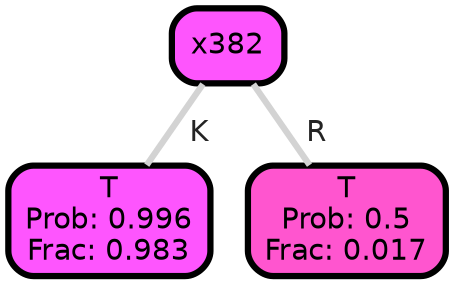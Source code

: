 graph Tree {
node [shape=box, style="filled, rounded",color="black",penwidth="3",fontcolor="black",                 fontname=helvetica] ;
graph [ranksep="0 equally", splines=straight,                 bgcolor=transparent, dpi=200] ;
edge [fontname=helvetica, fontweight=bold,fontcolor=grey14,color=lightgray] ;
0 [label="T
Prob: 0.996
Frac: 0.983", fillcolor="#fe55fe"] ;
1 [label="x382", fillcolor="#fe55fd"] ;
2 [label="T
Prob: 0.5
Frac: 0.017", fillcolor="#ff55cf"] ;
1 -- 0 [label=" K",penwidth=3] ;
1 -- 2 [label=" R",penwidth=3] ;
{rank = same;}}